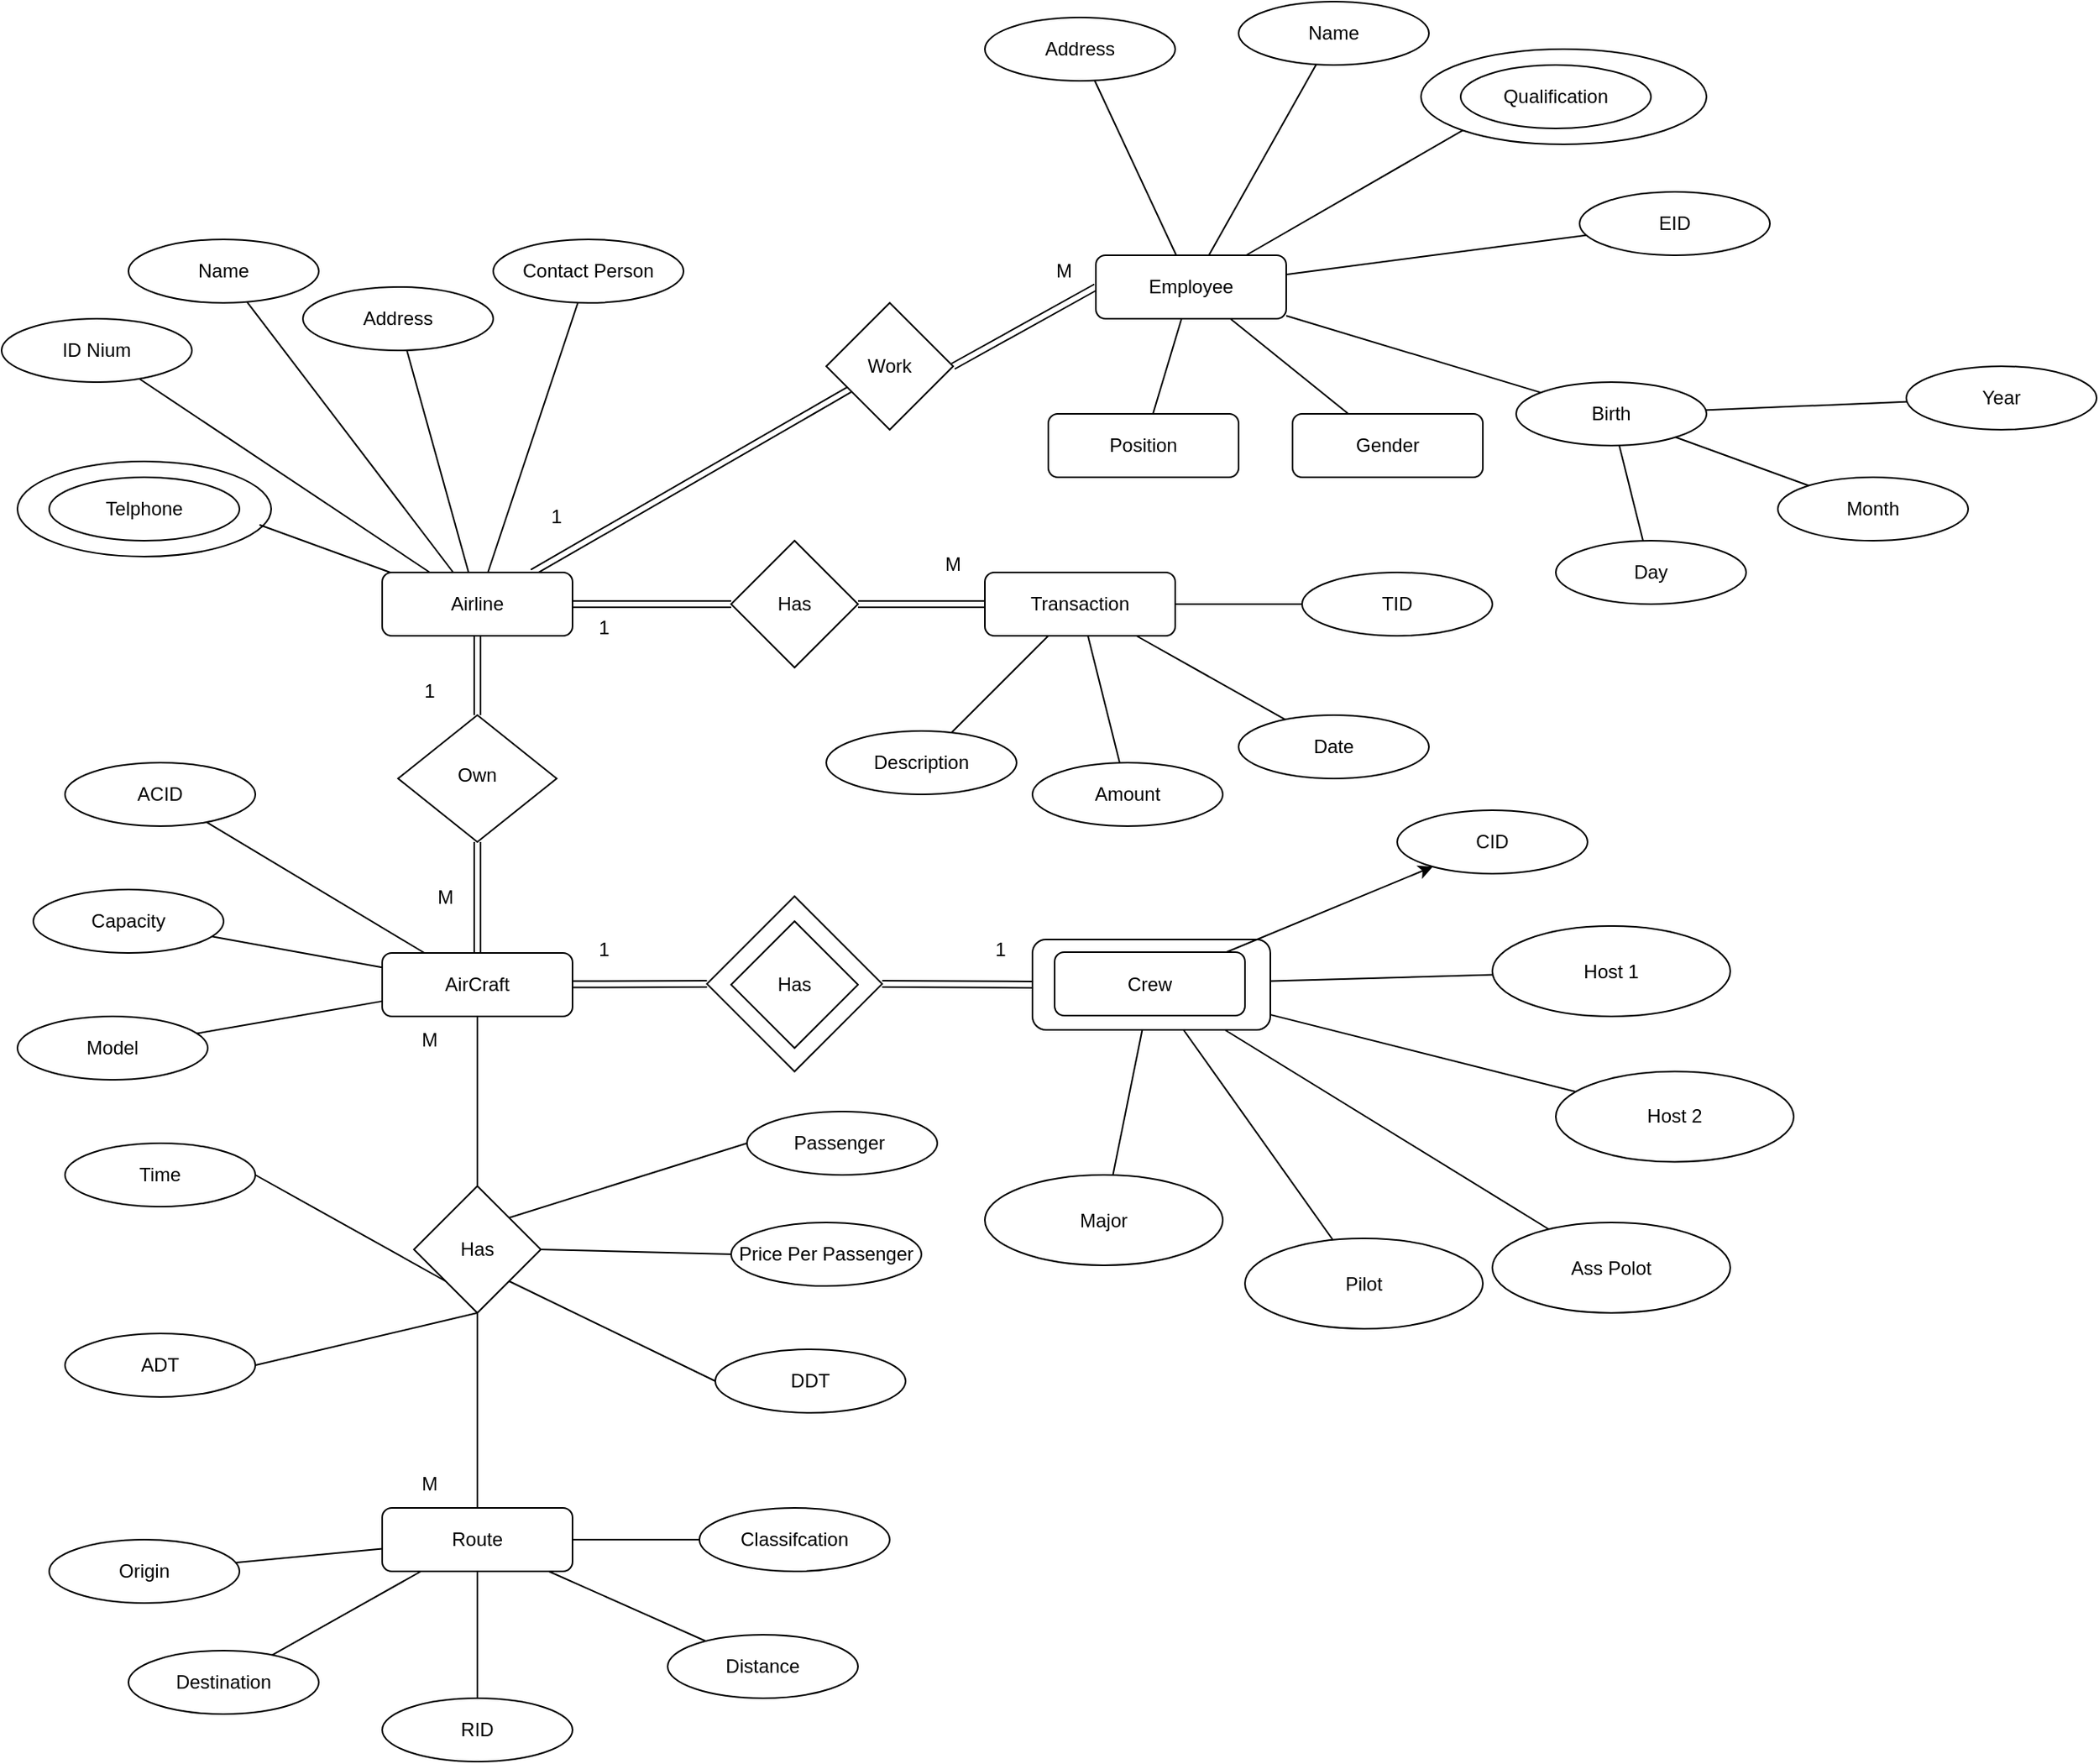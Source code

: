 <mxfile version="22.1.2" type="device">
  <diagram id="C5RBs43oDa-KdzZeNtuy" name="Page-1">
    <mxGraphModel dx="2208" dy="2041" grid="1" gridSize="10" guides="1" tooltips="1" connect="1" arrows="1" fold="1" page="1" pageScale="1" pageWidth="827" pageHeight="1169" math="0" shadow="0">
      <root>
        <mxCell id="WIyWlLk6GJQsqaUBKTNV-0" />
        <mxCell id="WIyWlLk6GJQsqaUBKTNV-1" parent="WIyWlLk6GJQsqaUBKTNV-0" />
        <mxCell id="jCASMN5cs3WYZKy1_ix_-6" value="" style="ellipse;whiteSpace=wrap;html=1;rounded=1;glass=0;strokeWidth=1;shadow=0;" vertex="1" parent="WIyWlLk6GJQsqaUBKTNV-1">
          <mxGeometry x="815" y="-250" width="180" height="60" as="geometry" />
        </mxCell>
        <mxCell id="AaNzsF2WmDlOE2-vb3V4-62" value="" style="rhombus;whiteSpace=wrap;html=1;rounded=1;glass=0;strokeWidth=1;shadow=0;arcSize=0;" parent="WIyWlLk6GJQsqaUBKTNV-1" vertex="1">
          <mxGeometry x="364.75" y="284.25" width="110.5" height="110.5" as="geometry" />
        </mxCell>
        <mxCell id="AaNzsF2WmDlOE2-vb3V4-64" value="" style="edgeStyle=none;rounded=0;orthogonalLoop=1;jettySize=auto;html=1;endArrow=none;endFill=0;" parent="WIyWlLk6GJQsqaUBKTNV-1" source="AaNzsF2WmDlOE2-vb3V4-59" target="AaNzsF2WmDlOE2-vb3V4-63" edge="1">
          <mxGeometry relative="1" as="geometry" />
        </mxCell>
        <mxCell id="AaNzsF2WmDlOE2-vb3V4-66" value="" style="edgeStyle=none;rounded=0;orthogonalLoop=1;jettySize=auto;html=1;endArrow=none;endFill=0;" parent="WIyWlLk6GJQsqaUBKTNV-1" source="AaNzsF2WmDlOE2-vb3V4-59" target="AaNzsF2WmDlOE2-vb3V4-65" edge="1">
          <mxGeometry relative="1" as="geometry" />
        </mxCell>
        <mxCell id="AaNzsF2WmDlOE2-vb3V4-68" value="" style="edgeStyle=none;rounded=0;orthogonalLoop=1;jettySize=auto;html=1;endArrow=none;endFill=0;" parent="WIyWlLk6GJQsqaUBKTNV-1" source="AaNzsF2WmDlOE2-vb3V4-59" target="AaNzsF2WmDlOE2-vb3V4-67" edge="1">
          <mxGeometry relative="1" as="geometry" />
        </mxCell>
        <mxCell id="AaNzsF2WmDlOE2-vb3V4-70" value="" style="edgeStyle=none;rounded=0;orthogonalLoop=1;jettySize=auto;html=1;endArrow=none;endFill=0;" parent="WIyWlLk6GJQsqaUBKTNV-1" source="AaNzsF2WmDlOE2-vb3V4-59" target="AaNzsF2WmDlOE2-vb3V4-69" edge="1">
          <mxGeometry relative="1" as="geometry" />
        </mxCell>
        <mxCell id="AaNzsF2WmDlOE2-vb3V4-75" value="" style="edgeStyle=none;rounded=0;orthogonalLoop=1;jettySize=auto;html=1;endArrow=none;endFill=0;" parent="WIyWlLk6GJQsqaUBKTNV-1" source="AaNzsF2WmDlOE2-vb3V4-59" target="AaNzsF2WmDlOE2-vb3V4-74" edge="1">
          <mxGeometry relative="1" as="geometry" />
        </mxCell>
        <mxCell id="AaNzsF2WmDlOE2-vb3V4-59" value="" style="whiteSpace=wrap;html=1;rounded=1;glass=0;strokeWidth=1;shadow=0;arcSize=15;" parent="WIyWlLk6GJQsqaUBKTNV-1" vertex="1">
          <mxGeometry x="570" y="311.5" width="150" height="57" as="geometry" />
        </mxCell>
        <mxCell id="AaNzsF2WmDlOE2-vb3V4-13" value="" style="ellipse;whiteSpace=wrap;html=1;rounded=1;glass=0;strokeWidth=1;shadow=0;" parent="WIyWlLk6GJQsqaUBKTNV-1" vertex="1">
          <mxGeometry x="-70" y="10" width="160" height="60" as="geometry" />
        </mxCell>
        <mxCell id="WIyWlLk6GJQsqaUBKTNV-2" value="" style="rounded=0;html=1;jettySize=auto;orthogonalLoop=1;fontSize=11;endArrow=none;endFill=0;strokeWidth=1;shadow=0;labelBackgroundColor=none;edgeStyle=orthogonalEdgeStyle;shape=link;" parent="WIyWlLk6GJQsqaUBKTNV-1" source="WIyWlLk6GJQsqaUBKTNV-3" target="WIyWlLk6GJQsqaUBKTNV-6" edge="1">
          <mxGeometry relative="1" as="geometry" />
        </mxCell>
        <mxCell id="AaNzsF2WmDlOE2-vb3V4-1" value="" style="rounded=0;orthogonalLoop=1;jettySize=auto;html=1;endArrow=none;endFill=0;" parent="WIyWlLk6GJQsqaUBKTNV-1" source="WIyWlLk6GJQsqaUBKTNV-3" target="AaNzsF2WmDlOE2-vb3V4-0" edge="1">
          <mxGeometry relative="1" as="geometry" />
        </mxCell>
        <mxCell id="AaNzsF2WmDlOE2-vb3V4-3" value="" style="rounded=0;orthogonalLoop=1;jettySize=auto;html=1;endArrow=none;endFill=0;" parent="WIyWlLk6GJQsqaUBKTNV-1" source="WIyWlLk6GJQsqaUBKTNV-3" target="AaNzsF2WmDlOE2-vb3V4-2" edge="1">
          <mxGeometry relative="1" as="geometry" />
        </mxCell>
        <mxCell id="AaNzsF2WmDlOE2-vb3V4-5" value="" style="edgeStyle=none;rounded=0;orthogonalLoop=1;jettySize=auto;html=1;endArrow=none;endFill=0;" parent="WIyWlLk6GJQsqaUBKTNV-1" source="WIyWlLk6GJQsqaUBKTNV-3" target="AaNzsF2WmDlOE2-vb3V4-4" edge="1">
          <mxGeometry relative="1" as="geometry" />
        </mxCell>
        <mxCell id="AaNzsF2WmDlOE2-vb3V4-7" value="" style="edgeStyle=none;rounded=0;orthogonalLoop=1;jettySize=auto;html=1;entryX=0.954;entryY=0.667;entryDx=0;entryDy=0;entryPerimeter=0;endArrow=none;endFill=0;" parent="WIyWlLk6GJQsqaUBKTNV-1" source="WIyWlLk6GJQsqaUBKTNV-3" target="AaNzsF2WmDlOE2-vb3V4-13" edge="1">
          <mxGeometry relative="1" as="geometry">
            <mxPoint x="80" y="60" as="targetPoint" />
          </mxGeometry>
        </mxCell>
        <mxCell id="AaNzsF2WmDlOE2-vb3V4-9" value="" style="edgeStyle=none;rounded=0;orthogonalLoop=1;jettySize=auto;html=1;endArrow=none;endFill=0;" parent="WIyWlLk6GJQsqaUBKTNV-1" source="WIyWlLk6GJQsqaUBKTNV-3" target="AaNzsF2WmDlOE2-vb3V4-8" edge="1">
          <mxGeometry relative="1" as="geometry" />
        </mxCell>
        <mxCell id="AaNzsF2WmDlOE2-vb3V4-80" value="" style="edgeStyle=none;rounded=0;orthogonalLoop=1;jettySize=auto;html=1;endArrow=none;endFill=0;shape=link;" parent="WIyWlLk6GJQsqaUBKTNV-1" source="WIyWlLk6GJQsqaUBKTNV-3" target="AaNzsF2WmDlOE2-vb3V4-79" edge="1">
          <mxGeometry relative="1" as="geometry" />
        </mxCell>
        <mxCell id="AaNzsF2WmDlOE2-vb3V4-93" value="" style="edgeStyle=none;rounded=0;orthogonalLoop=1;jettySize=auto;html=1;endArrow=none;endFill=0;shape=link;" parent="WIyWlLk6GJQsqaUBKTNV-1" source="WIyWlLk6GJQsqaUBKTNV-3" target="AaNzsF2WmDlOE2-vb3V4-92" edge="1">
          <mxGeometry relative="1" as="geometry" />
        </mxCell>
        <mxCell id="WIyWlLk6GJQsqaUBKTNV-3" value="Airline" style="rounded=1;whiteSpace=wrap;html=1;fontSize=12;glass=0;strokeWidth=1;shadow=0;" parent="WIyWlLk6GJQsqaUBKTNV-1" vertex="1">
          <mxGeometry x="160" y="80" width="120" height="40" as="geometry" />
        </mxCell>
        <mxCell id="AaNzsF2WmDlOE2-vb3V4-14" style="edgeStyle=none;rounded=0;orthogonalLoop=1;jettySize=auto;html=1;exitX=0.5;exitY=1;exitDx=0;exitDy=0;entryX=0.5;entryY=0;entryDx=0;entryDy=0;endArrow=none;endFill=0;shape=link;" parent="WIyWlLk6GJQsqaUBKTNV-1" source="WIyWlLk6GJQsqaUBKTNV-6" target="WIyWlLk6GJQsqaUBKTNV-11" edge="1">
          <mxGeometry relative="1" as="geometry" />
        </mxCell>
        <mxCell id="WIyWlLk6GJQsqaUBKTNV-6" value="Own" style="rhombus;whiteSpace=wrap;html=1;shadow=0;fontFamily=Helvetica;fontSize=12;align=center;strokeWidth=1;spacing=6;spacingTop=-4;" parent="WIyWlLk6GJQsqaUBKTNV-1" vertex="1">
          <mxGeometry x="170" y="170" width="100" height="80" as="geometry" />
        </mxCell>
        <mxCell id="AaNzsF2WmDlOE2-vb3V4-20" value="" style="edgeStyle=none;rounded=0;orthogonalLoop=1;jettySize=auto;html=1;endArrow=none;endFill=0;" parent="WIyWlLk6GJQsqaUBKTNV-1" source="WIyWlLk6GJQsqaUBKTNV-11" target="AaNzsF2WmDlOE2-vb3V4-19" edge="1">
          <mxGeometry relative="1" as="geometry" />
        </mxCell>
        <mxCell id="AaNzsF2WmDlOE2-vb3V4-22" value="" style="edgeStyle=none;rounded=0;orthogonalLoop=1;jettySize=auto;html=1;endArrow=none;endFill=0;" parent="WIyWlLk6GJQsqaUBKTNV-1" source="WIyWlLk6GJQsqaUBKTNV-11" target="AaNzsF2WmDlOE2-vb3V4-21" edge="1">
          <mxGeometry relative="1" as="geometry" />
        </mxCell>
        <mxCell id="AaNzsF2WmDlOE2-vb3V4-27" value="" style="edgeStyle=none;rounded=0;orthogonalLoop=1;jettySize=auto;html=1;endArrow=none;endFill=0;" parent="WIyWlLk6GJQsqaUBKTNV-1" source="WIyWlLk6GJQsqaUBKTNV-11" target="AaNzsF2WmDlOE2-vb3V4-26" edge="1">
          <mxGeometry relative="1" as="geometry" />
        </mxCell>
        <mxCell id="AaNzsF2WmDlOE2-vb3V4-56" value="" style="edgeStyle=none;rounded=0;orthogonalLoop=1;jettySize=auto;html=1;entryX=0;entryY=0.5;entryDx=0;entryDy=0;endArrow=none;endFill=0;shape=link;" parent="WIyWlLk6GJQsqaUBKTNV-1" source="WIyWlLk6GJQsqaUBKTNV-11" target="AaNzsF2WmDlOE2-vb3V4-62" edge="1">
          <mxGeometry relative="1" as="geometry">
            <mxPoint x="360" y="340" as="targetPoint" />
          </mxGeometry>
        </mxCell>
        <mxCell id="jCASMN5cs3WYZKy1_ix_-0" style="edgeStyle=orthogonalEdgeStyle;rounded=0;orthogonalLoop=1;jettySize=auto;html=1;exitX=0.5;exitY=1;exitDx=0;exitDy=0;entryX=0.5;entryY=0;entryDx=0;entryDy=0;endArrow=none;endFill=0;" edge="1" parent="WIyWlLk6GJQsqaUBKTNV-1" source="WIyWlLk6GJQsqaUBKTNV-11" target="AaNzsF2WmDlOE2-vb3V4-15">
          <mxGeometry relative="1" as="geometry" />
        </mxCell>
        <mxCell id="WIyWlLk6GJQsqaUBKTNV-11" value="AirCraft" style="rounded=1;whiteSpace=wrap;html=1;fontSize=12;glass=0;strokeWidth=1;shadow=0;" parent="WIyWlLk6GJQsqaUBKTNV-1" vertex="1">
          <mxGeometry x="160" y="320" width="120" height="40" as="geometry" />
        </mxCell>
        <mxCell id="AaNzsF2WmDlOE2-vb3V4-46" value="" style="edgeStyle=none;rounded=0;orthogonalLoop=1;jettySize=auto;html=1;endArrow=none;endFill=0;" parent="WIyWlLk6GJQsqaUBKTNV-1" source="WIyWlLk6GJQsqaUBKTNV-12" target="AaNzsF2WmDlOE2-vb3V4-45" edge="1">
          <mxGeometry relative="1" as="geometry" />
        </mxCell>
        <mxCell id="AaNzsF2WmDlOE2-vb3V4-48" value="" style="edgeStyle=none;rounded=0;orthogonalLoop=1;jettySize=auto;html=1;endArrow=none;endFill=0;" parent="WIyWlLk6GJQsqaUBKTNV-1" source="WIyWlLk6GJQsqaUBKTNV-12" target="AaNzsF2WmDlOE2-vb3V4-47" edge="1">
          <mxGeometry relative="1" as="geometry" />
        </mxCell>
        <mxCell id="AaNzsF2WmDlOE2-vb3V4-50" value="" style="edgeStyle=none;rounded=0;orthogonalLoop=1;jettySize=auto;html=1;endArrow=none;endFill=0;" parent="WIyWlLk6GJQsqaUBKTNV-1" source="WIyWlLk6GJQsqaUBKTNV-12" target="AaNzsF2WmDlOE2-vb3V4-49" edge="1">
          <mxGeometry relative="1" as="geometry" />
        </mxCell>
        <mxCell id="AaNzsF2WmDlOE2-vb3V4-52" value="" style="edgeStyle=none;rounded=0;orthogonalLoop=1;jettySize=auto;html=1;endArrow=none;endFill=0;" parent="WIyWlLk6GJQsqaUBKTNV-1" source="WIyWlLk6GJQsqaUBKTNV-12" target="AaNzsF2WmDlOE2-vb3V4-51" edge="1">
          <mxGeometry relative="1" as="geometry" />
        </mxCell>
        <mxCell id="AaNzsF2WmDlOE2-vb3V4-54" value="" style="edgeStyle=none;rounded=0;orthogonalLoop=1;jettySize=auto;html=1;endArrow=none;endFill=0;" parent="WIyWlLk6GJQsqaUBKTNV-1" source="WIyWlLk6GJQsqaUBKTNV-12" target="AaNzsF2WmDlOE2-vb3V4-53" edge="1">
          <mxGeometry relative="1" as="geometry" />
        </mxCell>
        <mxCell id="WIyWlLk6GJQsqaUBKTNV-12" value="Route" style="rounded=1;whiteSpace=wrap;html=1;fontSize=12;glass=0;strokeWidth=1;shadow=0;" parent="WIyWlLk6GJQsqaUBKTNV-1" vertex="1">
          <mxGeometry x="160" y="670" width="120" height="40" as="geometry" />
        </mxCell>
        <mxCell id="AaNzsF2WmDlOE2-vb3V4-0" value="Name" style="ellipse;whiteSpace=wrap;html=1;rounded=1;glass=0;strokeWidth=1;shadow=0;" parent="WIyWlLk6GJQsqaUBKTNV-1" vertex="1">
          <mxGeometry y="-130" width="120" height="40" as="geometry" />
        </mxCell>
        <mxCell id="AaNzsF2WmDlOE2-vb3V4-2" value="ID Nium" style="ellipse;whiteSpace=wrap;html=1;rounded=1;glass=0;strokeWidth=1;shadow=0;" parent="WIyWlLk6GJQsqaUBKTNV-1" vertex="1">
          <mxGeometry x="-80" y="-80" width="120" height="40" as="geometry" />
        </mxCell>
        <mxCell id="AaNzsF2WmDlOE2-vb3V4-4" value="Address" style="ellipse;whiteSpace=wrap;html=1;rounded=1;glass=0;strokeWidth=1;shadow=0;" parent="WIyWlLk6GJQsqaUBKTNV-1" vertex="1">
          <mxGeometry x="110" y="-100" width="120" height="40" as="geometry" />
        </mxCell>
        <mxCell id="AaNzsF2WmDlOE2-vb3V4-6" value="Telphone" style="ellipse;whiteSpace=wrap;html=1;rounded=1;glass=0;strokeWidth=1;shadow=0;" parent="WIyWlLk6GJQsqaUBKTNV-1" vertex="1">
          <mxGeometry x="-50" y="20" width="120" height="40" as="geometry" />
        </mxCell>
        <mxCell id="AaNzsF2WmDlOE2-vb3V4-8" value="Contact Person" style="ellipse;whiteSpace=wrap;html=1;rounded=1;glass=0;strokeWidth=1;shadow=0;" parent="WIyWlLk6GJQsqaUBKTNV-1" vertex="1">
          <mxGeometry x="230" y="-130" width="120" height="40" as="geometry" />
        </mxCell>
        <mxCell id="AaNzsF2WmDlOE2-vb3V4-18" style="edgeStyle=none;rounded=0;orthogonalLoop=1;jettySize=auto;html=1;exitX=0.5;exitY=1;exitDx=0;exitDy=0;entryX=0.5;entryY=0;entryDx=0;entryDy=0;endArrow=none;endFill=0;" parent="WIyWlLk6GJQsqaUBKTNV-1" source="AaNzsF2WmDlOE2-vb3V4-15" target="WIyWlLk6GJQsqaUBKTNV-12" edge="1">
          <mxGeometry relative="1" as="geometry" />
        </mxCell>
        <mxCell id="AaNzsF2WmDlOE2-vb3V4-36" style="edgeStyle=none;rounded=0;orthogonalLoop=1;jettySize=auto;html=1;exitX=1;exitY=0.5;exitDx=0;exitDy=0;entryX=0;entryY=0.5;entryDx=0;entryDy=0;endArrow=none;endFill=0;" parent="WIyWlLk6GJQsqaUBKTNV-1" source="AaNzsF2WmDlOE2-vb3V4-15" target="AaNzsF2WmDlOE2-vb3V4-30" edge="1">
          <mxGeometry relative="1" as="geometry" />
        </mxCell>
        <mxCell id="AaNzsF2WmDlOE2-vb3V4-37" style="edgeStyle=none;rounded=0;orthogonalLoop=1;jettySize=auto;html=1;exitX=1;exitY=0;exitDx=0;exitDy=0;entryX=0;entryY=0.5;entryDx=0;entryDy=0;endArrow=none;endFill=0;" parent="WIyWlLk6GJQsqaUBKTNV-1" source="AaNzsF2WmDlOE2-vb3V4-15" target="AaNzsF2WmDlOE2-vb3V4-31" edge="1">
          <mxGeometry relative="1" as="geometry" />
        </mxCell>
        <mxCell id="AaNzsF2WmDlOE2-vb3V4-38" style="edgeStyle=none;rounded=0;orthogonalLoop=1;jettySize=auto;html=1;exitX=1;exitY=1;exitDx=0;exitDy=0;entryX=0;entryY=0.5;entryDx=0;entryDy=0;endArrow=none;endFill=0;" parent="WIyWlLk6GJQsqaUBKTNV-1" source="AaNzsF2WmDlOE2-vb3V4-15" target="AaNzsF2WmDlOE2-vb3V4-32" edge="1">
          <mxGeometry relative="1" as="geometry" />
        </mxCell>
        <mxCell id="AaNzsF2WmDlOE2-vb3V4-39" style="edgeStyle=none;rounded=0;orthogonalLoop=1;jettySize=auto;html=1;exitX=0.5;exitY=1;exitDx=0;exitDy=0;entryX=1;entryY=0.5;entryDx=0;entryDy=0;endArrow=none;endFill=0;" parent="WIyWlLk6GJQsqaUBKTNV-1" source="AaNzsF2WmDlOE2-vb3V4-15" target="AaNzsF2WmDlOE2-vb3V4-35" edge="1">
          <mxGeometry relative="1" as="geometry" />
        </mxCell>
        <mxCell id="AaNzsF2WmDlOE2-vb3V4-40" style="edgeStyle=none;rounded=0;orthogonalLoop=1;jettySize=auto;html=1;exitX=0;exitY=1;exitDx=0;exitDy=0;entryX=1;entryY=0.5;entryDx=0;entryDy=0;endArrow=none;endFill=0;" parent="WIyWlLk6GJQsqaUBKTNV-1" source="AaNzsF2WmDlOE2-vb3V4-15" target="AaNzsF2WmDlOE2-vb3V4-33" edge="1">
          <mxGeometry relative="1" as="geometry" />
        </mxCell>
        <mxCell id="AaNzsF2WmDlOE2-vb3V4-15" value="Has" style="rhombus;whiteSpace=wrap;html=1;rounded=1;glass=0;strokeWidth=1;shadow=0;arcSize=0;" parent="WIyWlLk6GJQsqaUBKTNV-1" vertex="1">
          <mxGeometry x="180" y="467" width="80" height="80" as="geometry" />
        </mxCell>
        <mxCell id="AaNzsF2WmDlOE2-vb3V4-19" value="ACID" style="ellipse;whiteSpace=wrap;html=1;rounded=1;glass=0;strokeWidth=1;shadow=0;" parent="WIyWlLk6GJQsqaUBKTNV-1" vertex="1">
          <mxGeometry x="-40" y="200" width="120" height="40" as="geometry" />
        </mxCell>
        <mxCell id="AaNzsF2WmDlOE2-vb3V4-21" value="Model" style="ellipse;whiteSpace=wrap;html=1;rounded=1;glass=0;strokeWidth=1;shadow=0;" parent="WIyWlLk6GJQsqaUBKTNV-1" vertex="1">
          <mxGeometry x="-70" y="360" width="120" height="40" as="geometry" />
        </mxCell>
        <mxCell id="AaNzsF2WmDlOE2-vb3V4-26" value="Capacity" style="ellipse;whiteSpace=wrap;html=1;rounded=1;glass=0;strokeWidth=1;shadow=0;" parent="WIyWlLk6GJQsqaUBKTNV-1" vertex="1">
          <mxGeometry x="-60" y="280" width="120" height="40" as="geometry" />
        </mxCell>
        <mxCell id="AaNzsF2WmDlOE2-vb3V4-30" value="Price Per Passenger" style="ellipse;whiteSpace=wrap;html=1;rounded=1;glass=0;strokeWidth=1;shadow=0;" parent="WIyWlLk6GJQsqaUBKTNV-1" vertex="1">
          <mxGeometry x="380" y="490" width="120" height="40" as="geometry" />
        </mxCell>
        <mxCell id="AaNzsF2WmDlOE2-vb3V4-31" value="Passenger&amp;nbsp;" style="ellipse;whiteSpace=wrap;html=1;rounded=1;glass=0;strokeWidth=1;shadow=0;" parent="WIyWlLk6GJQsqaUBKTNV-1" vertex="1">
          <mxGeometry x="390" y="420" width="120" height="40" as="geometry" />
        </mxCell>
        <mxCell id="AaNzsF2WmDlOE2-vb3V4-32" value="DDT" style="ellipse;whiteSpace=wrap;html=1;rounded=1;glass=0;strokeWidth=1;shadow=0;" parent="WIyWlLk6GJQsqaUBKTNV-1" vertex="1">
          <mxGeometry x="370" y="570" width="120" height="40" as="geometry" />
        </mxCell>
        <mxCell id="AaNzsF2WmDlOE2-vb3V4-33" value="Time" style="ellipse;whiteSpace=wrap;html=1;rounded=1;glass=0;strokeWidth=1;shadow=0;" parent="WIyWlLk6GJQsqaUBKTNV-1" vertex="1">
          <mxGeometry x="-40" y="440" width="120" height="40" as="geometry" />
        </mxCell>
        <mxCell id="AaNzsF2WmDlOE2-vb3V4-35" value="ADT" style="ellipse;whiteSpace=wrap;html=1;rounded=1;glass=0;strokeWidth=1;shadow=0;" parent="WIyWlLk6GJQsqaUBKTNV-1" vertex="1">
          <mxGeometry x="-40" y="560" width="120" height="40" as="geometry" />
        </mxCell>
        <mxCell id="AaNzsF2WmDlOE2-vb3V4-45" value="RID" style="ellipse;whiteSpace=wrap;html=1;rounded=1;glass=0;strokeWidth=1;shadow=0;" parent="WIyWlLk6GJQsqaUBKTNV-1" vertex="1">
          <mxGeometry x="160" y="790" width="120" height="40" as="geometry" />
        </mxCell>
        <mxCell id="AaNzsF2WmDlOE2-vb3V4-47" value="Destination" style="ellipse;whiteSpace=wrap;html=1;rounded=1;glass=0;strokeWidth=1;shadow=0;" parent="WIyWlLk6GJQsqaUBKTNV-1" vertex="1">
          <mxGeometry y="760" width="120" height="40" as="geometry" />
        </mxCell>
        <mxCell id="AaNzsF2WmDlOE2-vb3V4-49" value="Origin" style="ellipse;whiteSpace=wrap;html=1;rounded=1;glass=0;strokeWidth=1;shadow=0;" parent="WIyWlLk6GJQsqaUBKTNV-1" vertex="1">
          <mxGeometry x="-50" y="690" width="120" height="40" as="geometry" />
        </mxCell>
        <mxCell id="AaNzsF2WmDlOE2-vb3V4-51" value="Distance" style="ellipse;whiteSpace=wrap;html=1;rounded=1;glass=0;strokeWidth=1;shadow=0;" parent="WIyWlLk6GJQsqaUBKTNV-1" vertex="1">
          <mxGeometry x="340" y="750" width="120" height="40" as="geometry" />
        </mxCell>
        <mxCell id="AaNzsF2WmDlOE2-vb3V4-53" value="Classifcation" style="ellipse;whiteSpace=wrap;html=1;rounded=1;glass=0;strokeWidth=1;shadow=0;" parent="WIyWlLk6GJQsqaUBKTNV-1" vertex="1">
          <mxGeometry x="360" y="670" width="120" height="40" as="geometry" />
        </mxCell>
        <mxCell id="AaNzsF2WmDlOE2-vb3V4-58" value="" style="edgeStyle=none;rounded=0;orthogonalLoop=1;jettySize=auto;html=1;exitX=1;exitY=0.5;exitDx=0;exitDy=0;endArrow=none;endFill=0;shape=link;" parent="WIyWlLk6GJQsqaUBKTNV-1" source="AaNzsF2WmDlOE2-vb3V4-62" edge="1">
          <mxGeometry relative="1" as="geometry">
            <mxPoint x="480" y="340" as="sourcePoint" />
            <mxPoint x="570" y="340" as="targetPoint" />
          </mxGeometry>
        </mxCell>
        <mxCell id="AaNzsF2WmDlOE2-vb3V4-55" value="Has" style="rhombus;whiteSpace=wrap;html=1;rounded=1;glass=0;strokeWidth=1;shadow=0;arcSize=0;" parent="WIyWlLk6GJQsqaUBKTNV-1" vertex="1">
          <mxGeometry x="380" y="300" width="80" height="80" as="geometry" />
        </mxCell>
        <mxCell id="jCASMN5cs3WYZKy1_ix_-3" value="" style="rounded=0;orthogonalLoop=1;jettySize=auto;html=1;" edge="1" parent="WIyWlLk6GJQsqaUBKTNV-1" source="AaNzsF2WmDlOE2-vb3V4-57" target="jCASMN5cs3WYZKy1_ix_-2">
          <mxGeometry relative="1" as="geometry" />
        </mxCell>
        <mxCell id="AaNzsF2WmDlOE2-vb3V4-57" value="Crew" style="whiteSpace=wrap;html=1;rounded=1;glass=0;strokeWidth=1;shadow=0;arcSize=15;" parent="WIyWlLk6GJQsqaUBKTNV-1" vertex="1">
          <mxGeometry x="584" y="319.5" width="120" height="40" as="geometry" />
        </mxCell>
        <mxCell id="AaNzsF2WmDlOE2-vb3V4-63" value="Host 2" style="ellipse;whiteSpace=wrap;html=1;rounded=1;glass=0;strokeWidth=1;shadow=0;arcSize=15;" parent="WIyWlLk6GJQsqaUBKTNV-1" vertex="1">
          <mxGeometry x="900" y="394.75" width="150" height="57" as="geometry" />
        </mxCell>
        <mxCell id="AaNzsF2WmDlOE2-vb3V4-65" value="Ass Polot" style="ellipse;whiteSpace=wrap;html=1;rounded=1;glass=0;strokeWidth=1;shadow=0;arcSize=15;" parent="WIyWlLk6GJQsqaUBKTNV-1" vertex="1">
          <mxGeometry x="860" y="490" width="150" height="57" as="geometry" />
        </mxCell>
        <mxCell id="AaNzsF2WmDlOE2-vb3V4-67" value="Pilot" style="ellipse;whiteSpace=wrap;html=1;rounded=1;glass=0;strokeWidth=1;shadow=0;arcSize=15;" parent="WIyWlLk6GJQsqaUBKTNV-1" vertex="1">
          <mxGeometry x="704" y="500" width="150" height="57" as="geometry" />
        </mxCell>
        <mxCell id="AaNzsF2WmDlOE2-vb3V4-69" value="Major" style="ellipse;whiteSpace=wrap;html=1;rounded=1;glass=0;strokeWidth=1;shadow=0;arcSize=15;" parent="WIyWlLk6GJQsqaUBKTNV-1" vertex="1">
          <mxGeometry x="540" y="460" width="150" height="57" as="geometry" />
        </mxCell>
        <mxCell id="AaNzsF2WmDlOE2-vb3V4-74" value="Host 1&lt;br&gt;" style="ellipse;whiteSpace=wrap;html=1;rounded=1;glass=0;strokeWidth=1;shadow=0;arcSize=15;" parent="WIyWlLk6GJQsqaUBKTNV-1" vertex="1">
          <mxGeometry x="860" y="303" width="150" height="57" as="geometry" />
        </mxCell>
        <mxCell id="AaNzsF2WmDlOE2-vb3V4-79" value="Has" style="rhombus;whiteSpace=wrap;html=1;rounded=1;glass=0;strokeWidth=1;shadow=0;arcSize=0;" parent="WIyWlLk6GJQsqaUBKTNV-1" vertex="1">
          <mxGeometry x="380" y="60" width="80" height="80" as="geometry" />
        </mxCell>
        <mxCell id="AaNzsF2WmDlOE2-vb3V4-82" style="edgeStyle=none;rounded=0;orthogonalLoop=1;jettySize=auto;html=1;exitX=0;exitY=0.5;exitDx=0;exitDy=0;entryX=1;entryY=0.5;entryDx=0;entryDy=0;endArrow=none;endFill=0;shape=link;" parent="WIyWlLk6GJQsqaUBKTNV-1" source="AaNzsF2WmDlOE2-vb3V4-81" target="AaNzsF2WmDlOE2-vb3V4-79" edge="1">
          <mxGeometry relative="1" as="geometry" />
        </mxCell>
        <mxCell id="AaNzsF2WmDlOE2-vb3V4-84" value="" style="edgeStyle=none;rounded=0;orthogonalLoop=1;jettySize=auto;html=1;endArrow=none;endFill=0;" parent="WIyWlLk6GJQsqaUBKTNV-1" source="AaNzsF2WmDlOE2-vb3V4-81" target="AaNzsF2WmDlOE2-vb3V4-83" edge="1">
          <mxGeometry relative="1" as="geometry" />
        </mxCell>
        <mxCell id="AaNzsF2WmDlOE2-vb3V4-86" value="" style="edgeStyle=none;rounded=0;orthogonalLoop=1;jettySize=auto;html=1;endArrow=none;endFill=0;" parent="WIyWlLk6GJQsqaUBKTNV-1" source="AaNzsF2WmDlOE2-vb3V4-81" target="AaNzsF2WmDlOE2-vb3V4-85" edge="1">
          <mxGeometry relative="1" as="geometry" />
        </mxCell>
        <mxCell id="AaNzsF2WmDlOE2-vb3V4-88" value="" style="edgeStyle=none;rounded=0;orthogonalLoop=1;jettySize=auto;html=1;endArrow=none;endFill=0;" parent="WIyWlLk6GJQsqaUBKTNV-1" source="AaNzsF2WmDlOE2-vb3V4-81" target="AaNzsF2WmDlOE2-vb3V4-87" edge="1">
          <mxGeometry relative="1" as="geometry" />
        </mxCell>
        <mxCell id="AaNzsF2WmDlOE2-vb3V4-90" value="" style="edgeStyle=none;rounded=0;orthogonalLoop=1;jettySize=auto;html=1;endArrow=none;endFill=0;" parent="WIyWlLk6GJQsqaUBKTNV-1" source="AaNzsF2WmDlOE2-vb3V4-81" target="AaNzsF2WmDlOE2-vb3V4-89" edge="1">
          <mxGeometry relative="1" as="geometry" />
        </mxCell>
        <mxCell id="AaNzsF2WmDlOE2-vb3V4-81" value="Transaction" style="rounded=1;whiteSpace=wrap;html=1;fontSize=12;glass=0;strokeWidth=1;shadow=0;" parent="WIyWlLk6GJQsqaUBKTNV-1" vertex="1">
          <mxGeometry x="540" y="80" width="120" height="40" as="geometry" />
        </mxCell>
        <mxCell id="AaNzsF2WmDlOE2-vb3V4-83" value="Description" style="ellipse;whiteSpace=wrap;html=1;rounded=1;glass=0;strokeWidth=1;shadow=0;" parent="WIyWlLk6GJQsqaUBKTNV-1" vertex="1">
          <mxGeometry x="440" y="180" width="120" height="40" as="geometry" />
        </mxCell>
        <mxCell id="AaNzsF2WmDlOE2-vb3V4-85" value="Amount" style="ellipse;whiteSpace=wrap;html=1;rounded=1;glass=0;strokeWidth=1;shadow=0;" parent="WIyWlLk6GJQsqaUBKTNV-1" vertex="1">
          <mxGeometry x="570" y="200" width="120" height="40" as="geometry" />
        </mxCell>
        <mxCell id="AaNzsF2WmDlOE2-vb3V4-87" value="Date" style="ellipse;whiteSpace=wrap;html=1;rounded=1;glass=0;strokeWidth=1;shadow=0;" parent="WIyWlLk6GJQsqaUBKTNV-1" vertex="1">
          <mxGeometry x="700" y="170" width="120" height="40" as="geometry" />
        </mxCell>
        <mxCell id="AaNzsF2WmDlOE2-vb3V4-89" value="TID" style="ellipse;whiteSpace=wrap;html=1;rounded=1;glass=0;strokeWidth=1;shadow=0;" parent="WIyWlLk6GJQsqaUBKTNV-1" vertex="1">
          <mxGeometry x="740" y="80" width="120" height="40" as="geometry" />
        </mxCell>
        <mxCell id="AaNzsF2WmDlOE2-vb3V4-92" value="Work" style="rhombus;whiteSpace=wrap;html=1;rounded=1;glass=0;strokeWidth=1;shadow=0;arcSize=0;" parent="WIyWlLk6GJQsqaUBKTNV-1" vertex="1">
          <mxGeometry x="440" y="-90" width="80" height="80" as="geometry" />
        </mxCell>
        <mxCell id="AaNzsF2WmDlOE2-vb3V4-95" style="edgeStyle=none;rounded=0;orthogonalLoop=1;jettySize=auto;html=1;exitX=0;exitY=0.5;exitDx=0;exitDy=0;entryX=1;entryY=0.5;entryDx=0;entryDy=0;endArrow=none;endFill=0;shape=link;" parent="WIyWlLk6GJQsqaUBKTNV-1" source="AaNzsF2WmDlOE2-vb3V4-94" target="AaNzsF2WmDlOE2-vb3V4-92" edge="1">
          <mxGeometry relative="1" as="geometry" />
        </mxCell>
        <mxCell id="AaNzsF2WmDlOE2-vb3V4-97" value="" style="edgeStyle=none;rounded=0;orthogonalLoop=1;jettySize=auto;html=1;endArrow=none;endFill=0;" parent="WIyWlLk6GJQsqaUBKTNV-1" source="AaNzsF2WmDlOE2-vb3V4-94" target="AaNzsF2WmDlOE2-vb3V4-96" edge="1">
          <mxGeometry relative="1" as="geometry" />
        </mxCell>
        <mxCell id="AaNzsF2WmDlOE2-vb3V4-99" value="" style="edgeStyle=none;rounded=0;orthogonalLoop=1;jettySize=auto;html=1;endArrow=none;endFill=0;" parent="WIyWlLk6GJQsqaUBKTNV-1" source="AaNzsF2WmDlOE2-vb3V4-94" target="AaNzsF2WmDlOE2-vb3V4-98" edge="1">
          <mxGeometry relative="1" as="geometry" />
        </mxCell>
        <mxCell id="AaNzsF2WmDlOE2-vb3V4-101" value="" style="edgeStyle=none;rounded=0;orthogonalLoop=1;jettySize=auto;html=1;endArrow=none;endFill=0;" parent="WIyWlLk6GJQsqaUBKTNV-1" source="AaNzsF2WmDlOE2-vb3V4-94" target="AaNzsF2WmDlOE2-vb3V4-100" edge="1">
          <mxGeometry relative="1" as="geometry" />
        </mxCell>
        <mxCell id="AaNzsF2WmDlOE2-vb3V4-103" value="" style="edgeStyle=none;rounded=0;orthogonalLoop=1;jettySize=auto;html=1;endArrow=none;endFill=0;" parent="WIyWlLk6GJQsqaUBKTNV-1" source="AaNzsF2WmDlOE2-vb3V4-94" target="AaNzsF2WmDlOE2-vb3V4-102" edge="1">
          <mxGeometry relative="1" as="geometry" />
        </mxCell>
        <mxCell id="AaNzsF2WmDlOE2-vb3V4-105" value="" style="edgeStyle=none;rounded=0;orthogonalLoop=1;jettySize=auto;html=1;endArrow=none;endFill=0;entryX=0;entryY=1;entryDx=0;entryDy=0;" parent="WIyWlLk6GJQsqaUBKTNV-1" source="AaNzsF2WmDlOE2-vb3V4-94" target="jCASMN5cs3WYZKy1_ix_-6" edge="1">
          <mxGeometry relative="1" as="geometry" />
        </mxCell>
        <mxCell id="AaNzsF2WmDlOE2-vb3V4-107" value="" style="edgeStyle=none;rounded=0;orthogonalLoop=1;jettySize=auto;html=1;endArrow=none;endFill=0;" parent="WIyWlLk6GJQsqaUBKTNV-1" source="AaNzsF2WmDlOE2-vb3V4-94" target="AaNzsF2WmDlOE2-vb3V4-106" edge="1">
          <mxGeometry relative="1" as="geometry" />
        </mxCell>
        <mxCell id="AaNzsF2WmDlOE2-vb3V4-111" value="" style="edgeStyle=none;rounded=0;orthogonalLoop=1;jettySize=auto;html=1;endArrow=none;endFill=0;" parent="WIyWlLk6GJQsqaUBKTNV-1" source="AaNzsF2WmDlOE2-vb3V4-94" target="AaNzsF2WmDlOE2-vb3V4-110" edge="1">
          <mxGeometry relative="1" as="geometry" />
        </mxCell>
        <mxCell id="AaNzsF2WmDlOE2-vb3V4-94" value="Employee" style="rounded=1;whiteSpace=wrap;html=1;fontSize=12;glass=0;strokeWidth=1;shadow=0;" parent="WIyWlLk6GJQsqaUBKTNV-1" vertex="1">
          <mxGeometry x="610" y="-120" width="120" height="40" as="geometry" />
        </mxCell>
        <mxCell id="AaNzsF2WmDlOE2-vb3V4-96" value="Position" style="rounded=1;whiteSpace=wrap;html=1;fontSize=12;glass=0;strokeWidth=1;shadow=0;" parent="WIyWlLk6GJQsqaUBKTNV-1" vertex="1">
          <mxGeometry x="580" y="-20" width="120" height="40" as="geometry" />
        </mxCell>
        <mxCell id="AaNzsF2WmDlOE2-vb3V4-98" value="Gender" style="rounded=1;whiteSpace=wrap;html=1;fontSize=12;glass=0;strokeWidth=1;shadow=0;" parent="WIyWlLk6GJQsqaUBKTNV-1" vertex="1">
          <mxGeometry x="734" y="-20" width="120" height="40" as="geometry" />
        </mxCell>
        <mxCell id="AaNzsF2WmDlOE2-vb3V4-115" value="" style="edgeStyle=none;rounded=0;orthogonalLoop=1;jettySize=auto;html=1;endArrow=none;endFill=0;" parent="WIyWlLk6GJQsqaUBKTNV-1" source="AaNzsF2WmDlOE2-vb3V4-100" target="AaNzsF2WmDlOE2-vb3V4-114" edge="1">
          <mxGeometry relative="1" as="geometry" />
        </mxCell>
        <mxCell id="AaNzsF2WmDlOE2-vb3V4-117" value="" style="edgeStyle=none;rounded=0;orthogonalLoop=1;jettySize=auto;html=1;endArrow=none;endFill=0;" parent="WIyWlLk6GJQsqaUBKTNV-1" source="AaNzsF2WmDlOE2-vb3V4-100" target="AaNzsF2WmDlOE2-vb3V4-116" edge="1">
          <mxGeometry relative="1" as="geometry" />
        </mxCell>
        <mxCell id="AaNzsF2WmDlOE2-vb3V4-119" value="" style="edgeStyle=none;rounded=0;orthogonalLoop=1;jettySize=auto;html=1;endArrow=none;endFill=0;" parent="WIyWlLk6GJQsqaUBKTNV-1" source="AaNzsF2WmDlOE2-vb3V4-100" target="AaNzsF2WmDlOE2-vb3V4-118" edge="1">
          <mxGeometry relative="1" as="geometry" />
        </mxCell>
        <mxCell id="AaNzsF2WmDlOE2-vb3V4-100" value="Birth" style="ellipse;whiteSpace=wrap;html=1;rounded=1;glass=0;strokeWidth=1;shadow=0;" parent="WIyWlLk6GJQsqaUBKTNV-1" vertex="1">
          <mxGeometry x="875" y="-40" width="120" height="40" as="geometry" />
        </mxCell>
        <mxCell id="AaNzsF2WmDlOE2-vb3V4-102" value="EID" style="ellipse;whiteSpace=wrap;html=1;rounded=1;glass=0;strokeWidth=1;shadow=0;" parent="WIyWlLk6GJQsqaUBKTNV-1" vertex="1">
          <mxGeometry x="915" y="-160" width="120" height="40" as="geometry" />
        </mxCell>
        <mxCell id="AaNzsF2WmDlOE2-vb3V4-104" value="Qualification" style="ellipse;whiteSpace=wrap;html=1;rounded=1;glass=0;strokeWidth=1;shadow=0;" parent="WIyWlLk6GJQsqaUBKTNV-1" vertex="1">
          <mxGeometry x="840" y="-240" width="120" height="40" as="geometry" />
        </mxCell>
        <mxCell id="AaNzsF2WmDlOE2-vb3V4-106" value="Name" style="ellipse;whiteSpace=wrap;html=1;rounded=1;glass=0;strokeWidth=1;shadow=0;" parent="WIyWlLk6GJQsqaUBKTNV-1" vertex="1">
          <mxGeometry x="700" y="-280" width="120" height="40" as="geometry" />
        </mxCell>
        <mxCell id="AaNzsF2WmDlOE2-vb3V4-110" value="Address" style="ellipse;whiteSpace=wrap;html=1;rounded=1;glass=0;strokeWidth=1;shadow=0;" parent="WIyWlLk6GJQsqaUBKTNV-1" vertex="1">
          <mxGeometry x="540" y="-270" width="120" height="40" as="geometry" />
        </mxCell>
        <mxCell id="AaNzsF2WmDlOE2-vb3V4-114" value="Month" style="ellipse;whiteSpace=wrap;html=1;rounded=1;glass=0;strokeWidth=1;shadow=0;" parent="WIyWlLk6GJQsqaUBKTNV-1" vertex="1">
          <mxGeometry x="1040" y="20" width="120" height="40" as="geometry" />
        </mxCell>
        <mxCell id="AaNzsF2WmDlOE2-vb3V4-116" value="Day" style="ellipse;whiteSpace=wrap;html=1;rounded=1;glass=0;strokeWidth=1;shadow=0;" parent="WIyWlLk6GJQsqaUBKTNV-1" vertex="1">
          <mxGeometry x="900" y="60" width="120" height="40" as="geometry" />
        </mxCell>
        <mxCell id="AaNzsF2WmDlOE2-vb3V4-118" value="Year" style="ellipse;whiteSpace=wrap;html=1;rounded=1;glass=0;strokeWidth=1;shadow=0;" parent="WIyWlLk6GJQsqaUBKTNV-1" vertex="1">
          <mxGeometry x="1121" y="-50" width="120" height="40" as="geometry" />
        </mxCell>
        <mxCell id="AaNzsF2WmDlOE2-vb3V4-121" value="1" style="text;strokeColor=none;align=center;fillColor=none;html=1;verticalAlign=middle;whiteSpace=wrap;rounded=0;" parent="WIyWlLk6GJQsqaUBKTNV-1" vertex="1">
          <mxGeometry x="160" y="140" width="60" height="30" as="geometry" />
        </mxCell>
        <mxCell id="AaNzsF2WmDlOE2-vb3V4-122" value="M" style="text;strokeColor=none;align=center;fillColor=none;html=1;verticalAlign=middle;whiteSpace=wrap;rounded=0;" parent="WIyWlLk6GJQsqaUBKTNV-1" vertex="1">
          <mxGeometry x="170" y="270" width="60" height="30" as="geometry" />
        </mxCell>
        <mxCell id="AaNzsF2WmDlOE2-vb3V4-123" value="1" style="text;strokeColor=none;align=center;fillColor=none;html=1;verticalAlign=middle;whiteSpace=wrap;rounded=0;" parent="WIyWlLk6GJQsqaUBKTNV-1" vertex="1">
          <mxGeometry x="270" y="303" width="60" height="30" as="geometry" />
        </mxCell>
        <mxCell id="AaNzsF2WmDlOE2-vb3V4-124" value="1" style="text;strokeColor=none;align=center;fillColor=none;html=1;verticalAlign=middle;whiteSpace=wrap;rounded=0;" parent="WIyWlLk6GJQsqaUBKTNV-1" vertex="1">
          <mxGeometry x="520" y="303" width="60" height="30" as="geometry" />
        </mxCell>
        <mxCell id="AaNzsF2WmDlOE2-vb3V4-127" value="M" style="text;strokeColor=none;align=center;fillColor=none;html=1;verticalAlign=middle;whiteSpace=wrap;rounded=0;" parent="WIyWlLk6GJQsqaUBKTNV-1" vertex="1">
          <mxGeometry x="160" y="640" width="60" height="30" as="geometry" />
        </mxCell>
        <mxCell id="AaNzsF2WmDlOE2-vb3V4-128" value="1" style="text;strokeColor=none;align=center;fillColor=none;html=1;verticalAlign=middle;whiteSpace=wrap;rounded=0;" parent="WIyWlLk6GJQsqaUBKTNV-1" vertex="1">
          <mxGeometry x="270" y="100" width="60" height="30" as="geometry" />
        </mxCell>
        <mxCell id="AaNzsF2WmDlOE2-vb3V4-129" value="M" style="text;strokeColor=none;align=center;fillColor=none;html=1;verticalAlign=middle;whiteSpace=wrap;rounded=0;" parent="WIyWlLk6GJQsqaUBKTNV-1" vertex="1">
          <mxGeometry x="490" y="60" width="60" height="30" as="geometry" />
        </mxCell>
        <mxCell id="AaNzsF2WmDlOE2-vb3V4-131" value="1" style="text;strokeColor=none;align=center;fillColor=none;html=1;verticalAlign=middle;whiteSpace=wrap;rounded=0;" parent="WIyWlLk6GJQsqaUBKTNV-1" vertex="1">
          <mxGeometry x="240" y="30" width="60" height="30" as="geometry" />
        </mxCell>
        <mxCell id="AaNzsF2WmDlOE2-vb3V4-132" value="M" style="text;strokeColor=none;align=center;fillColor=none;html=1;verticalAlign=middle;whiteSpace=wrap;rounded=0;" parent="WIyWlLk6GJQsqaUBKTNV-1" vertex="1">
          <mxGeometry x="560" y="-125" width="60" height="30" as="geometry" />
        </mxCell>
        <mxCell id="jCASMN5cs3WYZKy1_ix_-1" value="M" style="text;strokeColor=none;align=center;fillColor=none;html=1;verticalAlign=middle;whiteSpace=wrap;rounded=0;" vertex="1" parent="WIyWlLk6GJQsqaUBKTNV-1">
          <mxGeometry x="160" y="359.5" width="60" height="30" as="geometry" />
        </mxCell>
        <mxCell id="jCASMN5cs3WYZKy1_ix_-2" value="CID" style="ellipse;whiteSpace=wrap;html=1;rounded=1;glass=0;strokeWidth=1;shadow=0;arcSize=15;" vertex="1" parent="WIyWlLk6GJQsqaUBKTNV-1">
          <mxGeometry x="800" y="230" width="120" height="40" as="geometry" />
        </mxCell>
      </root>
    </mxGraphModel>
  </diagram>
</mxfile>
